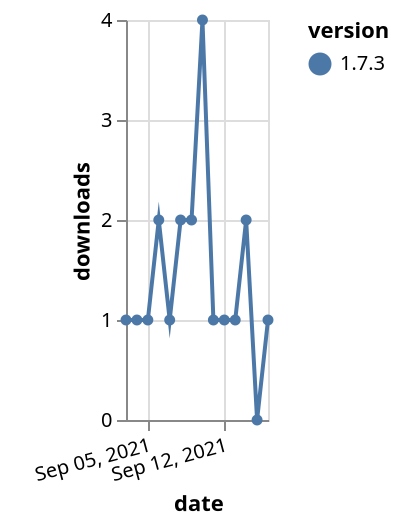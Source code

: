 {"$schema": "https://vega.github.io/schema/vega-lite/v5.json", "description": "A simple bar chart with embedded data.", "data": {"values": [{"date": "2021-09-03", "total": 381, "delta": 1, "version": "1.7.3"}, {"date": "2021-09-04", "total": 382, "delta": 1, "version": "1.7.3"}, {"date": "2021-09-05", "total": 383, "delta": 1, "version": "1.7.3"}, {"date": "2021-09-06", "total": 385, "delta": 2, "version": "1.7.3"}, {"date": "2021-09-07", "total": 386, "delta": 1, "version": "1.7.3"}, {"date": "2021-09-08", "total": 388, "delta": 2, "version": "1.7.3"}, {"date": "2021-09-09", "total": 390, "delta": 2, "version": "1.7.3"}, {"date": "2021-09-10", "total": 394, "delta": 4, "version": "1.7.3"}, {"date": "2021-09-11", "total": 395, "delta": 1, "version": "1.7.3"}, {"date": "2021-09-12", "total": 396, "delta": 1, "version": "1.7.3"}, {"date": "2021-09-13", "total": 397, "delta": 1, "version": "1.7.3"}, {"date": "2021-09-14", "total": 399, "delta": 2, "version": "1.7.3"}, {"date": "2021-09-15", "total": 399, "delta": 0, "version": "1.7.3"}, {"date": "2021-09-16", "total": 400, "delta": 1, "version": "1.7.3"}]}, "width": "container", "mark": {"type": "line", "point": {"filled": true}}, "encoding": {"x": {"field": "date", "type": "temporal", "timeUnit": "yearmonthdate", "title": "date", "axis": {"labelAngle": -15}}, "y": {"field": "delta", "type": "quantitative", "title": "downloads"}, "color": {"field": "version", "type": "nominal"}, "tooltip": {"field": "delta"}}}